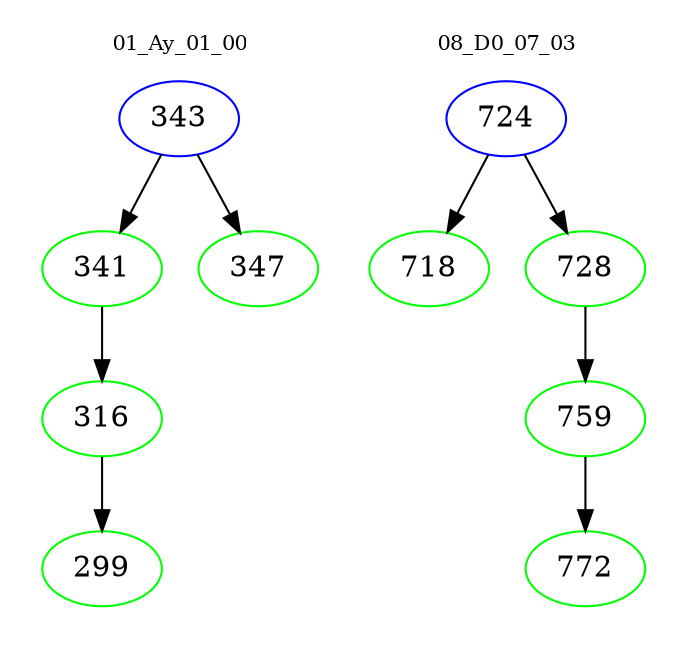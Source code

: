 digraph{
subgraph cluster_0 {
color = white
label = "01_Ay_01_00";
fontsize=10;
T0_343 [label="343", color="blue"]
T0_343 -> T0_341 [color="black"]
T0_341 [label="341", color="green"]
T0_341 -> T0_316 [color="black"]
T0_316 [label="316", color="green"]
T0_316 -> T0_299 [color="black"]
T0_299 [label="299", color="green"]
T0_343 -> T0_347 [color="black"]
T0_347 [label="347", color="green"]
}
subgraph cluster_1 {
color = white
label = "08_D0_07_03";
fontsize=10;
T1_724 [label="724", color="blue"]
T1_724 -> T1_718 [color="black"]
T1_718 [label="718", color="green"]
T1_724 -> T1_728 [color="black"]
T1_728 [label="728", color="green"]
T1_728 -> T1_759 [color="black"]
T1_759 [label="759", color="green"]
T1_759 -> T1_772 [color="black"]
T1_772 [label="772", color="green"]
}
}
